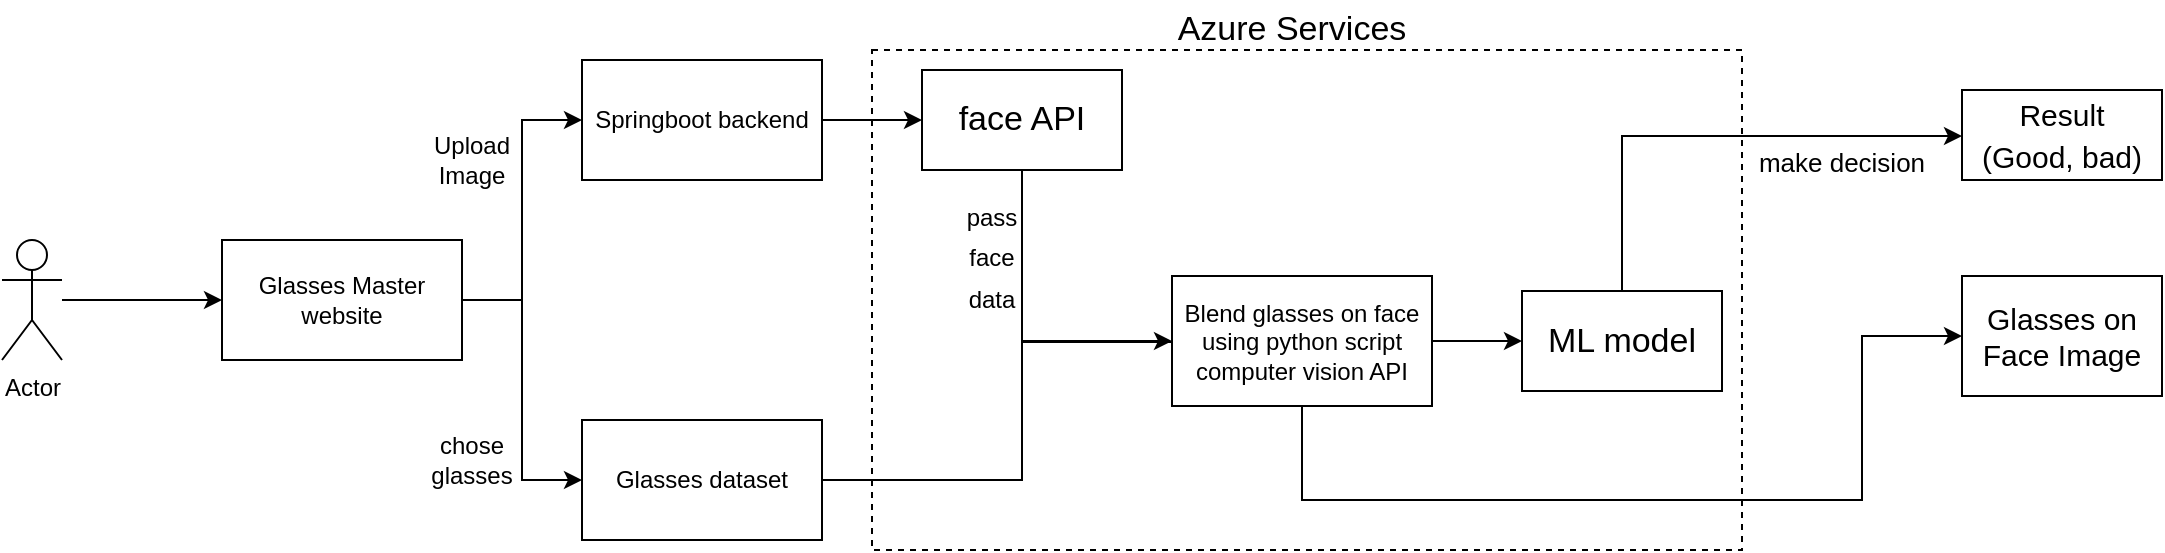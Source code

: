 <mxfile version="20.3.0" type="device"><diagram id="SUkjFQVyqc9qZPhHD2ji" name="Page-1"><mxGraphModel dx="1826" dy="770" grid="1" gridSize="10" guides="1" tooltips="1" connect="1" arrows="1" fold="1" page="1" pageScale="1" pageWidth="1200" pageHeight="600" math="0" shadow="0"><root><mxCell id="0"/><mxCell id="1" parent="0"/><mxCell id="PF1rhuF3mXGNY7gfTonL-5" style="edgeStyle=orthogonalEdgeStyle;rounded=0;orthogonalLoop=1;jettySize=auto;html=1;" edge="1" parent="1" source="PF1rhuF3mXGNY7gfTonL-2"><mxGeometry relative="1" as="geometry"><mxPoint x="130" y="280" as="targetPoint"/></mxGeometry></mxCell><mxCell id="PF1rhuF3mXGNY7gfTonL-2" value="Actor" style="shape=umlActor;verticalLabelPosition=bottom;verticalAlign=top;html=1;outlineConnect=0;" vertex="1" parent="1"><mxGeometry x="20" y="250" width="30" height="60" as="geometry"/></mxCell><mxCell id="PF1rhuF3mXGNY7gfTonL-11" value="" style="edgeStyle=orthogonalEdgeStyle;rounded=0;orthogonalLoop=1;jettySize=auto;html=1;exitX=1;exitY=0.5;exitDx=0;exitDy=0;" edge="1" parent="1" source="PF1rhuF3mXGNY7gfTonL-8" target="PF1rhuF3mXGNY7gfTonL-10"><mxGeometry relative="1" as="geometry"><Array as="points"><mxPoint x="280" y="280"/><mxPoint x="280" y="190"/></Array></mxGeometry></mxCell><mxCell id="PF1rhuF3mXGNY7gfTonL-15" style="edgeStyle=orthogonalEdgeStyle;rounded=0;orthogonalLoop=1;jettySize=auto;html=1;entryX=0;entryY=0.5;entryDx=0;entryDy=0;" edge="1" parent="1" source="PF1rhuF3mXGNY7gfTonL-8" target="PF1rhuF3mXGNY7gfTonL-14"><mxGeometry relative="1" as="geometry"/></mxCell><mxCell id="PF1rhuF3mXGNY7gfTonL-8" value="Glasses Master website" style="rounded=0;whiteSpace=wrap;html=1;" vertex="1" parent="1"><mxGeometry x="130" y="250" width="120" height="60" as="geometry"/></mxCell><mxCell id="PF1rhuF3mXGNY7gfTonL-42" style="edgeStyle=orthogonalEdgeStyle;rounded=0;orthogonalLoop=1;jettySize=auto;html=1;entryX=0;entryY=0.5;entryDx=0;entryDy=0;fontSize=13;" edge="1" parent="1" source="PF1rhuF3mXGNY7gfTonL-10" target="PF1rhuF3mXGNY7gfTonL-24"><mxGeometry relative="1" as="geometry"/></mxCell><mxCell id="PF1rhuF3mXGNY7gfTonL-10" value="Springboot backend" style="rounded=0;whiteSpace=wrap;html=1;" vertex="1" parent="1"><mxGeometry x="310" y="160" width="120" height="60" as="geometry"/></mxCell><mxCell id="PF1rhuF3mXGNY7gfTonL-12" value="Upload Image" style="text;html=1;strokeColor=none;fillColor=none;align=center;verticalAlign=middle;whiteSpace=wrap;rounded=0;" vertex="1" parent="1"><mxGeometry x="220" y="190" width="70" height="40" as="geometry"/></mxCell><mxCell id="PF1rhuF3mXGNY7gfTonL-44" style="edgeStyle=orthogonalEdgeStyle;rounded=0;orthogonalLoop=1;jettySize=auto;html=1;entryX=0;entryY=0.5;entryDx=0;entryDy=0;fontSize=13;" edge="1" parent="1" source="PF1rhuF3mXGNY7gfTonL-14" target="PF1rhuF3mXGNY7gfTonL-25"><mxGeometry relative="1" as="geometry"><Array as="points"><mxPoint x="530" y="370"/><mxPoint x="530" y="300"/></Array></mxGeometry></mxCell><mxCell id="PF1rhuF3mXGNY7gfTonL-14" value="Glasses dataset" style="rounded=0;whiteSpace=wrap;html=1;" vertex="1" parent="1"><mxGeometry x="310" y="340" width="120" height="60" as="geometry"/></mxCell><mxCell id="PF1rhuF3mXGNY7gfTonL-16" value="chose glasses" style="text;html=1;strokeColor=none;fillColor=none;align=center;verticalAlign=middle;whiteSpace=wrap;rounded=0;" vertex="1" parent="1"><mxGeometry x="220" y="340" width="70" height="40" as="geometry"/></mxCell><mxCell id="PF1rhuF3mXGNY7gfTonL-22" value="" style="rounded=0;whiteSpace=wrap;html=1;dashed=1;fillColor=none;" vertex="1" parent="1"><mxGeometry x="455" y="155" width="435" height="250" as="geometry"/></mxCell><mxCell id="PF1rhuF3mXGNY7gfTonL-23" value="&lt;font style=&quot;font-size: 17px;&quot;&gt;Azure Services&lt;/font&gt;" style="text;html=1;strokeColor=none;fillColor=none;align=center;verticalAlign=middle;whiteSpace=wrap;rounded=0;dashed=1;" vertex="1" parent="1"><mxGeometry x="595" y="130" width="140" height="30" as="geometry"/></mxCell><mxCell id="PF1rhuF3mXGNY7gfTonL-43" style="edgeStyle=orthogonalEdgeStyle;rounded=0;orthogonalLoop=1;jettySize=auto;html=1;entryX=0;entryY=0.5;entryDx=0;entryDy=0;fontSize=13;exitX=0.5;exitY=1;exitDx=0;exitDy=0;" edge="1" parent="1" source="PF1rhuF3mXGNY7gfTonL-24" target="PF1rhuF3mXGNY7gfTonL-25"><mxGeometry relative="1" as="geometry"><Array as="points"><mxPoint x="530" y="301"/><mxPoint x="620" y="301"/></Array></mxGeometry></mxCell><mxCell id="PF1rhuF3mXGNY7gfTonL-24" value="face API" style="rounded=0;whiteSpace=wrap;html=1;fontSize=17;fillColor=none;" vertex="1" parent="1"><mxGeometry x="480" y="165" width="100" height="50" as="geometry"/></mxCell><mxCell id="PF1rhuF3mXGNY7gfTonL-46" style="edgeStyle=orthogonalEdgeStyle;rounded=0;orthogonalLoop=1;jettySize=auto;html=1;fontSize=13;" edge="1" parent="1" source="PF1rhuF3mXGNY7gfTonL-25" target="PF1rhuF3mXGNY7gfTonL-26"><mxGeometry relative="1" as="geometry"/></mxCell><mxCell id="PF1rhuF3mXGNY7gfTonL-49" value="" style="edgeStyle=orthogonalEdgeStyle;rounded=0;orthogonalLoop=1;jettySize=auto;html=1;fontSize=13;entryX=0;entryY=0.5;entryDx=0;entryDy=0;" edge="1" parent="1" source="PF1rhuF3mXGNY7gfTonL-25" target="PF1rhuF3mXGNY7gfTonL-48"><mxGeometry relative="1" as="geometry"><Array as="points"><mxPoint x="670" y="380"/><mxPoint x="950" y="380"/><mxPoint x="950" y="298"/></Array></mxGeometry></mxCell><mxCell id="PF1rhuF3mXGNY7gfTonL-25" value="Blend glasses on face using python script&lt;br&gt;computer vision API" style="rounded=0;whiteSpace=wrap;html=1;" vertex="1" parent="1"><mxGeometry x="605" y="268" width="130" height="65" as="geometry"/></mxCell><mxCell id="PF1rhuF3mXGNY7gfTonL-33" value="" style="edgeStyle=orthogonalEdgeStyle;rounded=0;orthogonalLoop=1;jettySize=auto;html=1;fontSize=12;" edge="1" parent="1" source="PF1rhuF3mXGNY7gfTonL-26" target="PF1rhuF3mXGNY7gfTonL-32"><mxGeometry relative="1" as="geometry"><Array as="points"><mxPoint x="830" y="198"/></Array></mxGeometry></mxCell><mxCell id="PF1rhuF3mXGNY7gfTonL-26" value="ML model" style="rounded=0;whiteSpace=wrap;html=1;fontSize=17;fillColor=none;" vertex="1" parent="1"><mxGeometry x="780" y="275.5" width="100" height="50" as="geometry"/></mxCell><mxCell id="PF1rhuF3mXGNY7gfTonL-28" value="&lt;font style=&quot;font-size: 12px;&quot;&gt;pass &lt;br&gt;face &lt;br&gt;data&lt;/font&gt;" style="text;html=1;strokeColor=none;fillColor=none;align=center;verticalAlign=middle;whiteSpace=wrap;rounded=0;fontSize=17;" vertex="1" parent="1"><mxGeometry x="490" y="217.5" width="50" height="80" as="geometry"/></mxCell><mxCell id="PF1rhuF3mXGNY7gfTonL-32" value="&lt;font style=&quot;font-size: 15px;&quot;&gt;Result&lt;br&gt;(Good, bad)&lt;/font&gt;" style="whiteSpace=wrap;html=1;fontSize=17;fillColor=none;rounded=0;" vertex="1" parent="1"><mxGeometry x="1000" y="175" width="100" height="45" as="geometry"/></mxCell><mxCell id="PF1rhuF3mXGNY7gfTonL-35" value="&lt;font style=&quot;font-size: 13px;&quot;&gt;make decision&lt;/font&gt;" style="text;html=1;strokeColor=none;fillColor=none;align=center;verticalAlign=middle;whiteSpace=wrap;rounded=0;fontSize=15;" vertex="1" parent="1"><mxGeometry x="890" y="195" width="100" height="30" as="geometry"/></mxCell><mxCell id="PF1rhuF3mXGNY7gfTonL-48" value="&lt;font style=&quot;font-size: 15px;&quot;&gt;Glasses on Face Image&lt;/font&gt;" style="whiteSpace=wrap;html=1;rounded=0;" vertex="1" parent="1"><mxGeometry x="1000" y="268" width="100" height="60" as="geometry"/></mxCell></root></mxGraphModel></diagram></mxfile>